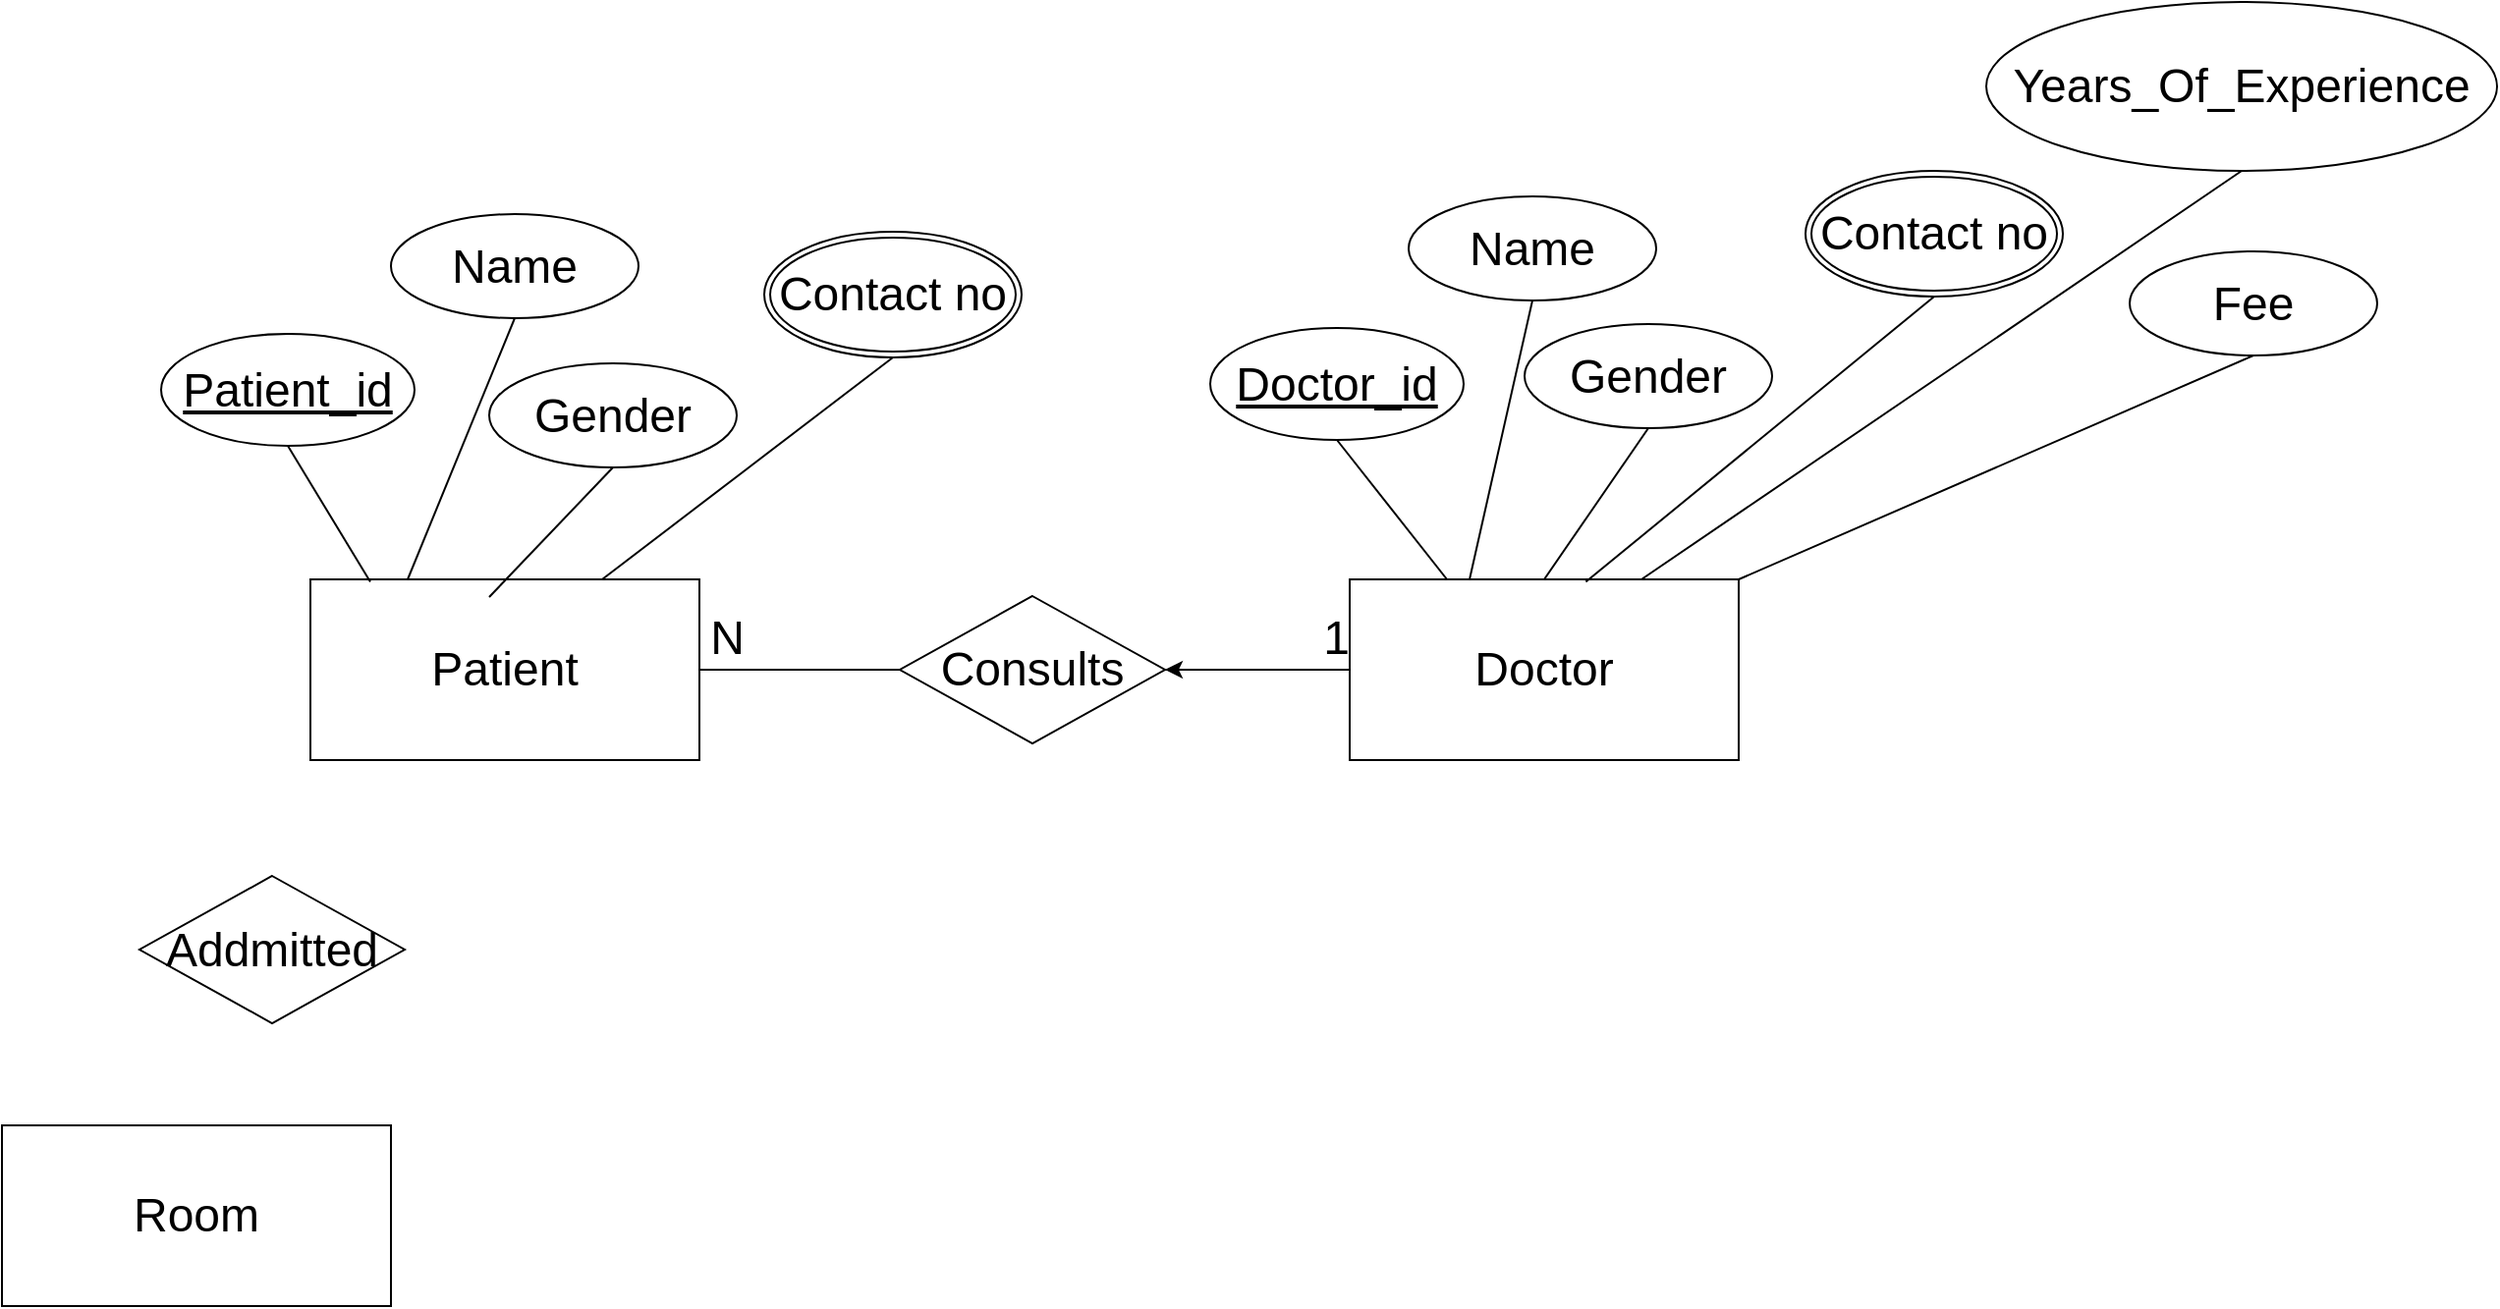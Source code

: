 <mxfile version="20.6.0" type="github">
  <diagram id="FDFtJTZFI4Nm9ofiiGQl" name="Page-1">
    <mxGraphModel dx="1966" dy="1705" grid="0" gridSize="10" guides="1" tooltips="1" connect="1" arrows="1" fold="1" page="1" pageScale="1" pageWidth="1169" pageHeight="827" math="0" shadow="0">
      <root>
        <mxCell id="0" />
        <mxCell id="1" parent="0" />
        <mxCell id="jrIbbQbrpgduAfuJvKAY-2" value="&lt;font style=&quot;font-size: 24px;&quot;&gt;Patient&lt;/font&gt;" style="whiteSpace=wrap;html=1;align=center;" vertex="1" parent="1">
          <mxGeometry x="404" y="229" width="198" height="92" as="geometry" />
        </mxCell>
        <mxCell id="jrIbbQbrpgduAfuJvKAY-3" value="Patient_id" style="ellipse;whiteSpace=wrap;html=1;align=center;fontStyle=4;fontSize=24;" vertex="1" parent="1">
          <mxGeometry x="328" y="104" width="129" height="57" as="geometry" />
        </mxCell>
        <mxCell id="jrIbbQbrpgduAfuJvKAY-7" value="" style="endArrow=none;html=1;rounded=0;fontSize=24;exitX=0.154;exitY=0.014;exitDx=0;exitDy=0;exitPerimeter=0;entryX=0.5;entryY=1;entryDx=0;entryDy=0;" edge="1" parent="1" source="jrIbbQbrpgduAfuJvKAY-2" target="jrIbbQbrpgduAfuJvKAY-3">
          <mxGeometry relative="1" as="geometry">
            <mxPoint x="463" y="270" as="sourcePoint" />
            <mxPoint x="409" y="168" as="targetPoint" />
          </mxGeometry>
        </mxCell>
        <mxCell id="jrIbbQbrpgduAfuJvKAY-10" value="Name" style="ellipse;whiteSpace=wrap;html=1;align=center;fontSize=24;" vertex="1" parent="1">
          <mxGeometry x="445" y="43" width="126" height="53" as="geometry" />
        </mxCell>
        <mxCell id="jrIbbQbrpgduAfuJvKAY-11" value="" style="endArrow=none;html=1;rounded=0;fontSize=24;entryX=0.5;entryY=1;entryDx=0;entryDy=0;exitX=0.25;exitY=0;exitDx=0;exitDy=0;" edge="1" parent="1" source="jrIbbQbrpgduAfuJvKAY-2" target="jrIbbQbrpgduAfuJvKAY-10">
          <mxGeometry relative="1" as="geometry">
            <mxPoint x="741" y="300" as="sourcePoint" />
            <mxPoint x="901" y="300" as="targetPoint" />
          </mxGeometry>
        </mxCell>
        <mxCell id="jrIbbQbrpgduAfuJvKAY-13" value="Gender" style="ellipse;whiteSpace=wrap;html=1;align=center;fontSize=24;" vertex="1" parent="1">
          <mxGeometry x="495" y="119" width="126" height="53" as="geometry" />
        </mxCell>
        <mxCell id="jrIbbQbrpgduAfuJvKAY-14" value="" style="endArrow=none;html=1;rounded=0;fontSize=24;entryX=0.5;entryY=1;entryDx=0;entryDy=0;" edge="1" parent="1" target="jrIbbQbrpgduAfuJvKAY-13">
          <mxGeometry relative="1" as="geometry">
            <mxPoint x="495" y="238" as="sourcePoint" />
            <mxPoint x="901" y="300" as="targetPoint" />
          </mxGeometry>
        </mxCell>
        <mxCell id="jrIbbQbrpgduAfuJvKAY-35" value="" style="edgeStyle=orthogonalEdgeStyle;rounded=0;orthogonalLoop=1;jettySize=auto;html=1;fontSize=24;" edge="1" parent="1" source="jrIbbQbrpgduAfuJvKAY-19" target="jrIbbQbrpgduAfuJvKAY-24">
          <mxGeometry relative="1" as="geometry" />
        </mxCell>
        <mxCell id="jrIbbQbrpgduAfuJvKAY-19" value="&lt;span style=&quot;font-size: 24px;&quot;&gt;Doctor&lt;/span&gt;" style="whiteSpace=wrap;html=1;align=center;" vertex="1" parent="1">
          <mxGeometry x="933" y="229" width="198" height="92" as="geometry" />
        </mxCell>
        <mxCell id="jrIbbQbrpgduAfuJvKAY-20" value="Contact no" style="ellipse;shape=doubleEllipse;margin=3;whiteSpace=wrap;html=1;align=center;fontSize=24;" vertex="1" parent="1">
          <mxGeometry x="635" y="52" width="131" height="64" as="geometry" />
        </mxCell>
        <mxCell id="jrIbbQbrpgduAfuJvKAY-21" value="" style="endArrow=none;html=1;rounded=0;fontSize=24;entryX=0.5;entryY=1;entryDx=0;entryDy=0;exitX=0.75;exitY=0;exitDx=0;exitDy=0;" edge="1" parent="1" source="jrIbbQbrpgduAfuJvKAY-2" target="jrIbbQbrpgduAfuJvKAY-20">
          <mxGeometry relative="1" as="geometry">
            <mxPoint x="738" y="286" as="sourcePoint" />
            <mxPoint x="898" y="286" as="targetPoint" />
          </mxGeometry>
        </mxCell>
        <mxCell id="jrIbbQbrpgduAfuJvKAY-24" value="Consults" style="shape=rhombus;perimeter=rhombusPerimeter;whiteSpace=wrap;html=1;align=center;fontSize=24;" vertex="1" parent="1">
          <mxGeometry x="704" y="237.5" width="135" height="75" as="geometry" />
        </mxCell>
        <mxCell id="jrIbbQbrpgduAfuJvKAY-25" value="" style="endArrow=none;html=1;rounded=0;dashed=1;dashPattern=1 2;fontSize=24;entryX=0;entryY=0.5;entryDx=0;entryDy=0;exitX=1;exitY=0.5;exitDx=0;exitDy=0;" edge="1" parent="1" source="jrIbbQbrpgduAfuJvKAY-24" target="jrIbbQbrpgduAfuJvKAY-19">
          <mxGeometry relative="1" as="geometry">
            <mxPoint x="738" y="286" as="sourcePoint" />
            <mxPoint x="898" y="286" as="targetPoint" />
          </mxGeometry>
        </mxCell>
        <mxCell id="jrIbbQbrpgduAfuJvKAY-26" value="1" style="resizable=0;html=1;align=right;verticalAlign=bottom;fontSize=24;" connectable="0" vertex="1" parent="jrIbbQbrpgduAfuJvKAY-25">
          <mxGeometry x="1" relative="1" as="geometry" />
        </mxCell>
        <mxCell id="jrIbbQbrpgduAfuJvKAY-27" value="" style="endArrow=none;html=1;rounded=0;fontSize=24;entryX=1;entryY=0.5;entryDx=0;entryDy=0;exitX=0;exitY=0.5;exitDx=0;exitDy=0;" edge="1" parent="1" source="jrIbbQbrpgduAfuJvKAY-24" target="jrIbbQbrpgduAfuJvKAY-2">
          <mxGeometry relative="1" as="geometry">
            <mxPoint x="746" y="375" as="sourcePoint" />
            <mxPoint x="728" y="332" as="targetPoint" />
          </mxGeometry>
        </mxCell>
        <mxCell id="jrIbbQbrpgduAfuJvKAY-28" value="N" style="resizable=0;html=1;align=right;verticalAlign=bottom;fontSize=24;" connectable="0" vertex="1" parent="jrIbbQbrpgduAfuJvKAY-27">
          <mxGeometry x="1" relative="1" as="geometry">
            <mxPoint x="23" as="offset" />
          </mxGeometry>
        </mxCell>
        <mxCell id="jrIbbQbrpgduAfuJvKAY-31" value="Doctor_id" style="ellipse;whiteSpace=wrap;html=1;align=center;fontStyle=4;fontSize=24;" vertex="1" parent="1">
          <mxGeometry x="862" y="101" width="129" height="57" as="geometry" />
        </mxCell>
        <mxCell id="jrIbbQbrpgduAfuJvKAY-32" value="" style="endArrow=none;html=1;rounded=0;fontSize=24;exitX=0.25;exitY=0;exitDx=0;exitDy=0;entryX=0.5;entryY=1;entryDx=0;entryDy=0;" edge="1" parent="1" source="jrIbbQbrpgduAfuJvKAY-19" target="jrIbbQbrpgduAfuJvKAY-31">
          <mxGeometry relative="1" as="geometry">
            <mxPoint x="983.992" y="221.288" as="sourcePoint" />
            <mxPoint x="942" y="152.0" as="targetPoint" />
          </mxGeometry>
        </mxCell>
        <mxCell id="jrIbbQbrpgduAfuJvKAY-33" value="Name" style="ellipse;whiteSpace=wrap;html=1;align=center;fontSize=24;" vertex="1" parent="1">
          <mxGeometry x="963" y="34" width="126" height="53" as="geometry" />
        </mxCell>
        <mxCell id="jrIbbQbrpgduAfuJvKAY-34" value="" style="endArrow=none;html=1;rounded=0;fontSize=24;entryX=0.5;entryY=1;entryDx=0;entryDy=0;" edge="1" parent="1" target="jrIbbQbrpgduAfuJvKAY-33">
          <mxGeometry relative="1" as="geometry">
            <mxPoint x="994" y="229" as="sourcePoint" />
            <mxPoint x="911" y="368" as="targetPoint" />
          </mxGeometry>
        </mxCell>
        <mxCell id="jrIbbQbrpgduAfuJvKAY-36" value="Gender" style="ellipse;whiteSpace=wrap;html=1;align=center;fontSize=24;" vertex="1" parent="1">
          <mxGeometry x="1022" y="99" width="126" height="53" as="geometry" />
        </mxCell>
        <mxCell id="jrIbbQbrpgduAfuJvKAY-37" value="" style="endArrow=none;html=1;rounded=0;fontSize=24;entryX=0.5;entryY=1;entryDx=0;entryDy=0;exitX=0.5;exitY=0;exitDx=0;exitDy=0;" edge="1" parent="1" target="jrIbbQbrpgduAfuJvKAY-36" source="jrIbbQbrpgduAfuJvKAY-19">
          <mxGeometry relative="1" as="geometry">
            <mxPoint x="1073" y="209" as="sourcePoint" />
            <mxPoint x="1479" y="271" as="targetPoint" />
          </mxGeometry>
        </mxCell>
        <mxCell id="jrIbbQbrpgduAfuJvKAY-38" value="Contact no" style="ellipse;shape=doubleEllipse;margin=3;whiteSpace=wrap;html=1;align=center;fontSize=24;" vertex="1" parent="1">
          <mxGeometry x="1165" y="21" width="131" height="64" as="geometry" />
        </mxCell>
        <mxCell id="jrIbbQbrpgduAfuJvKAY-39" value="" style="endArrow=none;html=1;rounded=0;fontSize=24;entryX=0.5;entryY=1;entryDx=0;entryDy=0;exitX=0.607;exitY=0.014;exitDx=0;exitDy=0;exitPerimeter=0;" edge="1" parent="1" target="jrIbbQbrpgduAfuJvKAY-38" source="jrIbbQbrpgduAfuJvKAY-19">
          <mxGeometry relative="1" as="geometry">
            <mxPoint x="1159" y="230" as="sourcePoint" />
            <mxPoint x="1476.5" y="278" as="targetPoint" />
          </mxGeometry>
        </mxCell>
        <mxCell id="jrIbbQbrpgduAfuJvKAY-40" value="Years_Of_Experience" style="ellipse;whiteSpace=wrap;html=1;align=center;fontSize=24;" vertex="1" parent="1">
          <mxGeometry x="1257" y="-65" width="260" height="86" as="geometry" />
        </mxCell>
        <mxCell id="jrIbbQbrpgduAfuJvKAY-41" value="" style="endArrow=none;html=1;rounded=0;fontSize=24;entryX=0.5;entryY=1;entryDx=0;entryDy=0;exitX=0.75;exitY=0;exitDx=0;exitDy=0;" edge="1" parent="1" target="jrIbbQbrpgduAfuJvKAY-40" source="jrIbbQbrpgduAfuJvKAY-19">
          <mxGeometry relative="1" as="geometry">
            <mxPoint x="1509.5" y="271" as="sourcePoint" />
            <mxPoint x="1957" y="342" as="targetPoint" />
          </mxGeometry>
        </mxCell>
        <mxCell id="jrIbbQbrpgduAfuJvKAY-42" value="Fee" style="ellipse;whiteSpace=wrap;html=1;align=center;fontSize=24;" vertex="1" parent="1">
          <mxGeometry x="1330" y="62" width="126" height="53" as="geometry" />
        </mxCell>
        <mxCell id="jrIbbQbrpgduAfuJvKAY-43" value="" style="endArrow=none;html=1;rounded=0;fontSize=24;entryX=0.5;entryY=1;entryDx=0;entryDy=0;exitX=1;exitY=0;exitDx=0;exitDy=0;" edge="1" parent="1" target="jrIbbQbrpgduAfuJvKAY-42" source="jrIbbQbrpgduAfuJvKAY-19">
          <mxGeometry relative="1" as="geometry">
            <mxPoint x="1338.5" y="248.0" as="sourcePoint" />
            <mxPoint x="1786" y="319" as="targetPoint" />
          </mxGeometry>
        </mxCell>
        <mxCell id="jrIbbQbrpgduAfuJvKAY-44" value="&lt;span style=&quot;font-size: 24px;&quot;&gt;Room&lt;/span&gt;" style="whiteSpace=wrap;html=1;align=center;" vertex="1" parent="1">
          <mxGeometry x="247" y="507" width="198" height="92" as="geometry" />
        </mxCell>
        <mxCell id="jrIbbQbrpgduAfuJvKAY-46" value="Addmitted" style="shape=rhombus;perimeter=rhombusPerimeter;whiteSpace=wrap;html=1;align=center;fontSize=24;" vertex="1" parent="1">
          <mxGeometry x="317" y="380" width="135" height="75" as="geometry" />
        </mxCell>
      </root>
    </mxGraphModel>
  </diagram>
</mxfile>
